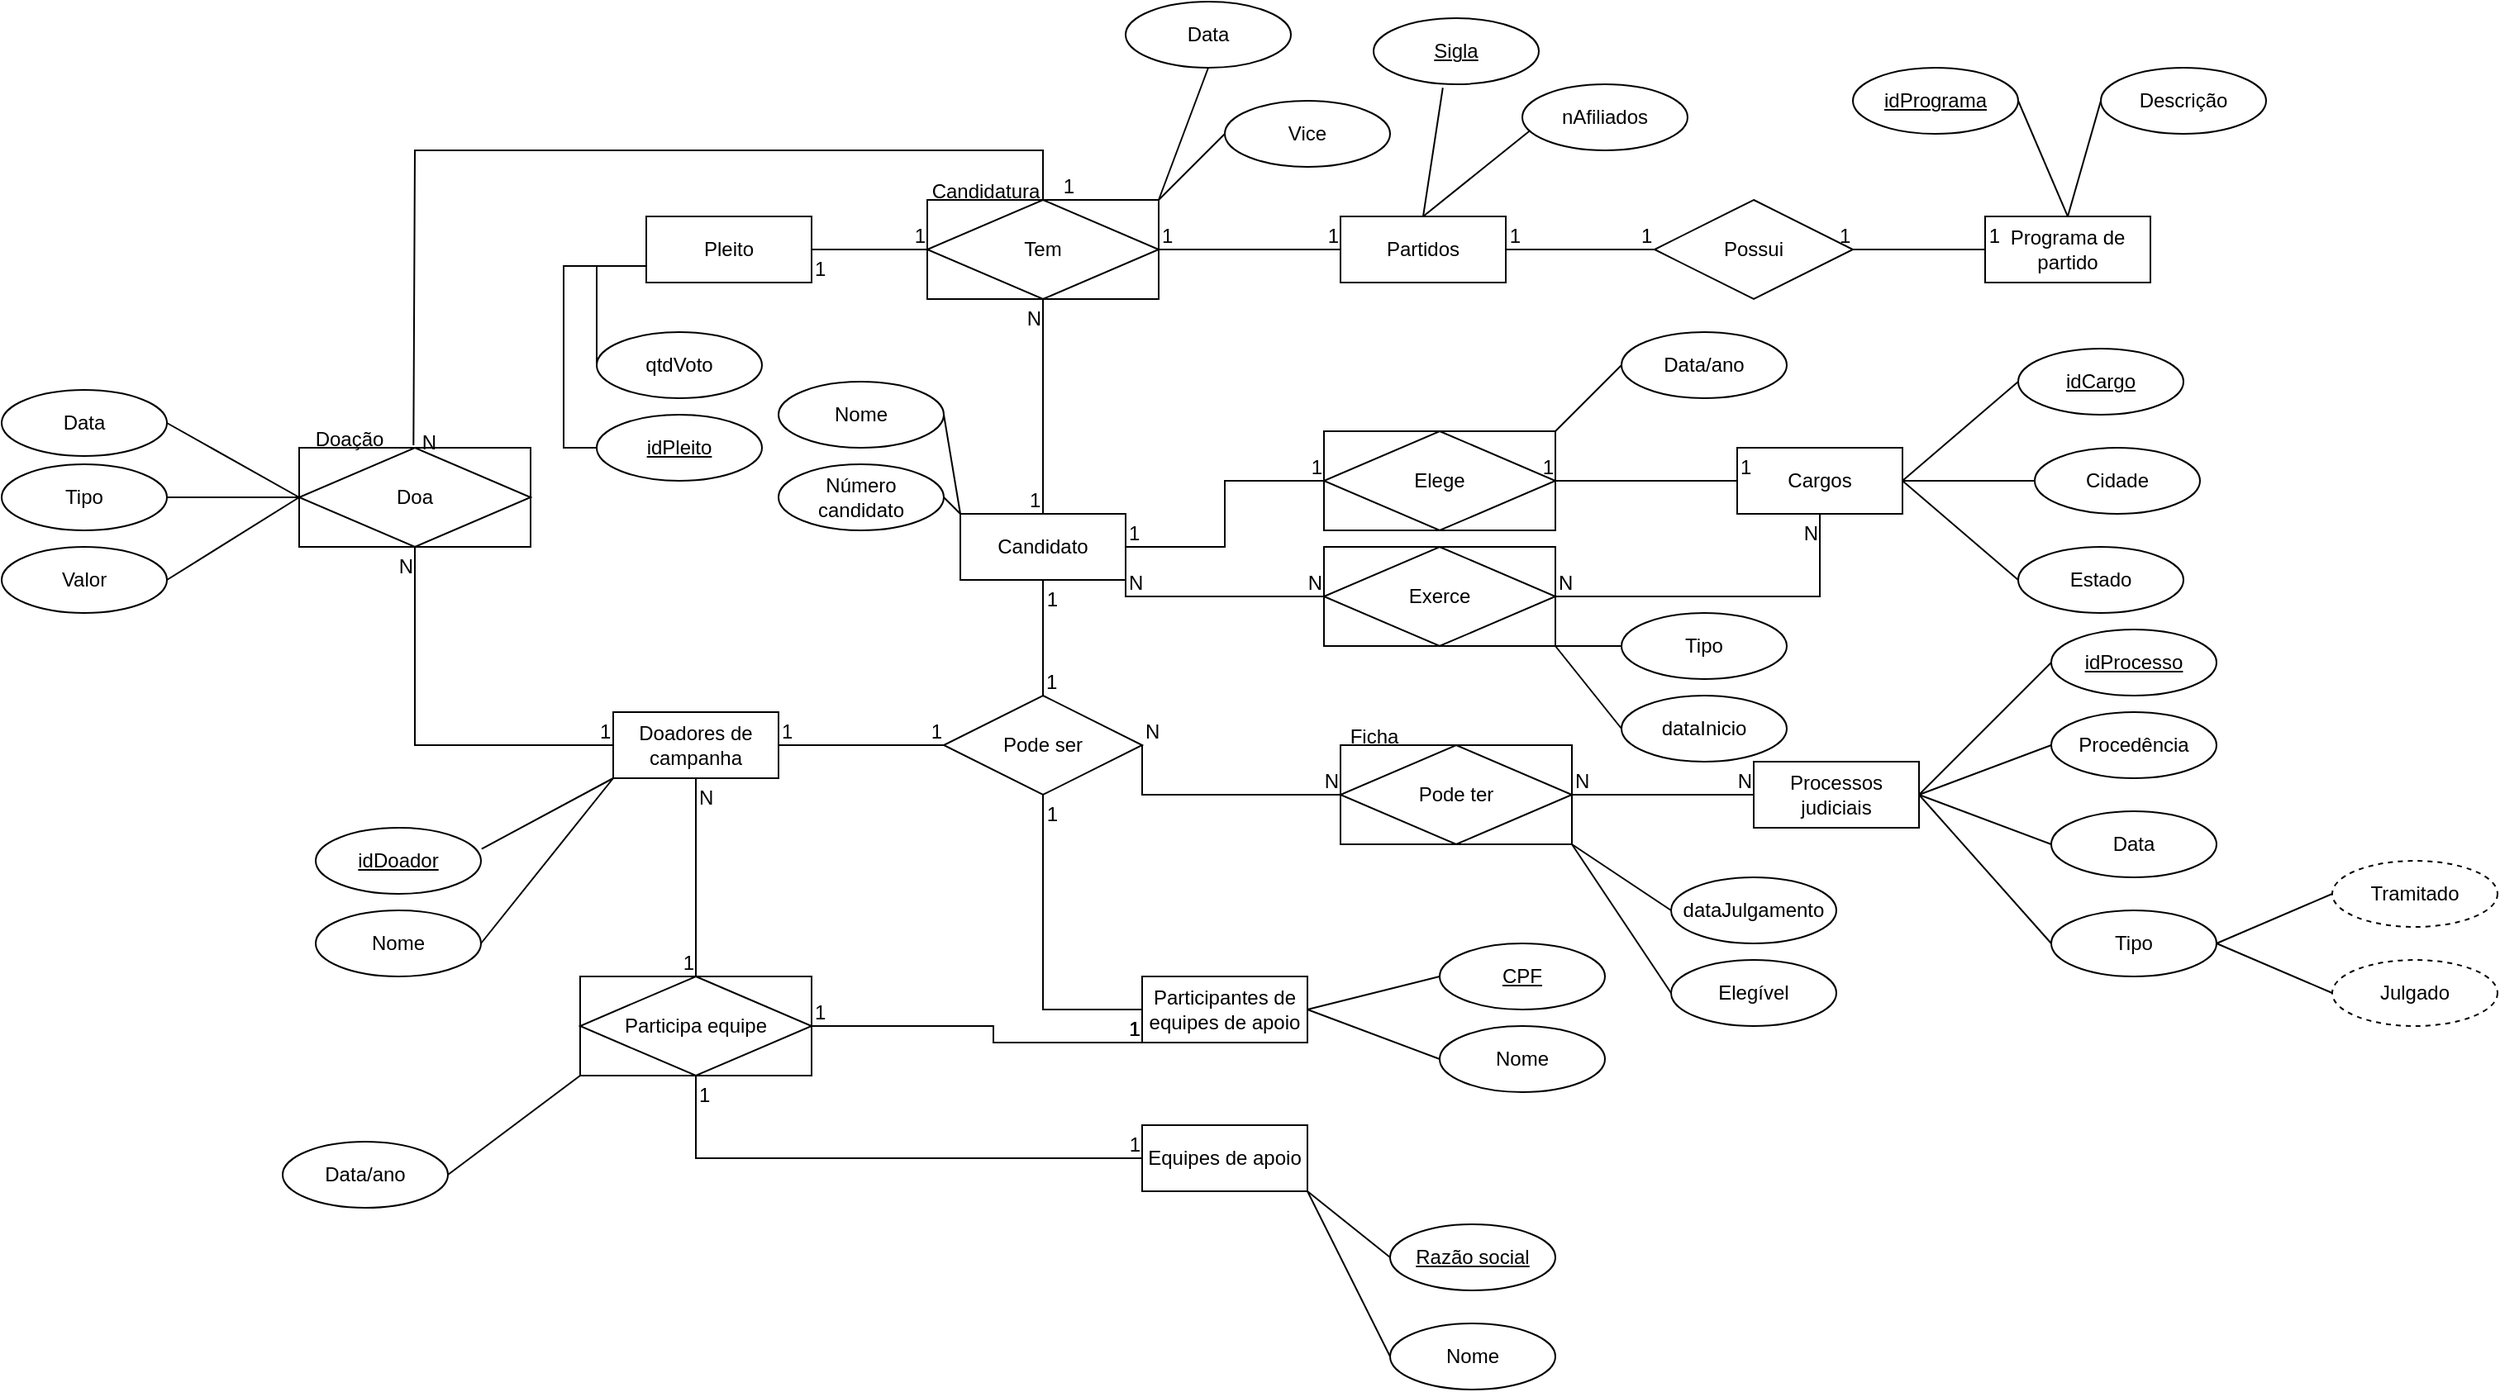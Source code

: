 <mxfile version="24.4.6" type="device">
  <diagram id="C5RBs43oDa-KdzZeNtuy" name="Page-1">
    <mxGraphModel dx="2593" dy="1389" grid="1" gridSize="10" guides="1" tooltips="1" connect="1" arrows="1" fold="1" page="0" pageScale="1" pageWidth="827" pageHeight="1169" math="0" shadow="0">
      <root>
        <mxCell id="WIyWlLk6GJQsqaUBKTNV-0" />
        <mxCell id="WIyWlLk6GJQsqaUBKTNV-1" parent="WIyWlLk6GJQsqaUBKTNV-0" />
        <mxCell id="B-kq4EMuljzLXoAbIcG5-10" value="Candidato" style="whiteSpace=wrap;html=1;align=center;" parent="WIyWlLk6GJQsqaUBKTNV-1" vertex="1">
          <mxGeometry x="140" y="240" width="100" height="40" as="geometry" />
        </mxCell>
        <mxCell id="B-kq4EMuljzLXoAbIcG5-12" value="Partidos" style="whiteSpace=wrap;html=1;align=center;" parent="WIyWlLk6GJQsqaUBKTNV-1" vertex="1">
          <mxGeometry x="370" y="60" width="100" height="40" as="geometry" />
        </mxCell>
        <mxCell id="B-kq4EMuljzLXoAbIcG5-13" value="Cargos" style="whiteSpace=wrap;html=1;align=center;" parent="WIyWlLk6GJQsqaUBKTNV-1" vertex="1">
          <mxGeometry x="610" y="200" width="100" height="40" as="geometry" />
        </mxCell>
        <mxCell id="B-kq4EMuljzLXoAbIcG5-14" value="Processos judiciais" style="whiteSpace=wrap;html=1;align=center;" parent="WIyWlLk6GJQsqaUBKTNV-1" vertex="1">
          <mxGeometry x="620" y="390" width="100" height="40" as="geometry" />
        </mxCell>
        <mxCell id="B-kq4EMuljzLXoAbIcG5-15" value="Equipes de apoio" style="whiteSpace=wrap;html=1;align=center;" parent="WIyWlLk6GJQsqaUBKTNV-1" vertex="1">
          <mxGeometry x="250" y="610" width="100" height="40" as="geometry" />
        </mxCell>
        <mxCell id="B-kq4EMuljzLXoAbIcG5-16" value="Participantes de equipes de apoio" style="whiteSpace=wrap;html=1;align=center;" parent="WIyWlLk6GJQsqaUBKTNV-1" vertex="1">
          <mxGeometry x="250" y="520" width="100" height="40" as="geometry" />
        </mxCell>
        <mxCell id="B-kq4EMuljzLXoAbIcG5-17" value="Doadores de campanha" style="whiteSpace=wrap;html=1;align=center;" parent="WIyWlLk6GJQsqaUBKTNV-1" vertex="1">
          <mxGeometry x="-70" y="360" width="100" height="40" as="geometry" />
        </mxCell>
        <mxCell id="B-kq4EMuljzLXoAbIcG5-18" value="Programa de partido" style="whiteSpace=wrap;html=1;align=center;" parent="WIyWlLk6GJQsqaUBKTNV-1" vertex="1">
          <mxGeometry x="760" y="60" width="100" height="40" as="geometry" />
        </mxCell>
        <mxCell id="B-kq4EMuljzLXoAbIcG5-19" value="Pleito" style="whiteSpace=wrap;html=1;align=center;" parent="WIyWlLk6GJQsqaUBKTNV-1" vertex="1">
          <mxGeometry x="-50" y="60" width="100" height="40" as="geometry" />
        </mxCell>
        <mxCell id="B-kq4EMuljzLXoAbIcG5-20" value="Pode ser" style="shape=rhombus;perimeter=rhombusPerimeter;whiteSpace=wrap;html=1;align=center;" parent="WIyWlLk6GJQsqaUBKTNV-1" vertex="1">
          <mxGeometry x="130" y="350" width="120" height="60" as="geometry" />
        </mxCell>
        <mxCell id="B-kq4EMuljzLXoAbIcG5-23" value="" style="endArrow=none;html=1;rounded=0;exitX=1;exitY=0.5;exitDx=0;exitDy=0;entryX=0;entryY=0.5;entryDx=0;entryDy=0;" parent="WIyWlLk6GJQsqaUBKTNV-1" source="B-kq4EMuljzLXoAbIcG5-17" target="B-kq4EMuljzLXoAbIcG5-20" edge="1">
          <mxGeometry relative="1" as="geometry">
            <mxPoint x="330" y="470" as="sourcePoint" />
            <mxPoint x="490" y="470" as="targetPoint" />
          </mxGeometry>
        </mxCell>
        <mxCell id="B-kq4EMuljzLXoAbIcG5-24" value="1" style="resizable=0;html=1;whiteSpace=wrap;align=left;verticalAlign=bottom;" parent="B-kq4EMuljzLXoAbIcG5-23" connectable="0" vertex="1">
          <mxGeometry x="-1" relative="1" as="geometry" />
        </mxCell>
        <mxCell id="B-kq4EMuljzLXoAbIcG5-25" value="1" style="resizable=0;html=1;whiteSpace=wrap;align=right;verticalAlign=bottom;" parent="B-kq4EMuljzLXoAbIcG5-23" connectable="0" vertex="1">
          <mxGeometry x="1" relative="1" as="geometry" />
        </mxCell>
        <mxCell id="B-kq4EMuljzLXoAbIcG5-26" value="" style="endArrow=none;html=1;rounded=0;entryX=0.5;entryY=1;entryDx=0;entryDy=0;exitX=0.5;exitY=0;exitDx=0;exitDy=0;" parent="WIyWlLk6GJQsqaUBKTNV-1" source="B-kq4EMuljzLXoAbIcG5-20" target="B-kq4EMuljzLXoAbIcG5-10" edge="1">
          <mxGeometry relative="1" as="geometry">
            <mxPoint x="190" y="280" as="sourcePoint" />
            <mxPoint x="140" y="330" as="targetPoint" />
          </mxGeometry>
        </mxCell>
        <mxCell id="B-kq4EMuljzLXoAbIcG5-27" value="1" style="resizable=0;html=1;whiteSpace=wrap;align=left;verticalAlign=bottom;" parent="B-kq4EMuljzLXoAbIcG5-26" connectable="0" vertex="1">
          <mxGeometry x="-1" relative="1" as="geometry" />
        </mxCell>
        <mxCell id="B-kq4EMuljzLXoAbIcG5-28" value="1" style="resizable=0;html=1;whiteSpace=wrap;align=right;verticalAlign=bottom;" parent="B-kq4EMuljzLXoAbIcG5-26" connectable="0" vertex="1">
          <mxGeometry x="1" relative="1" as="geometry">
            <mxPoint x="10" y="20" as="offset" />
          </mxGeometry>
        </mxCell>
        <mxCell id="B-kq4EMuljzLXoAbIcG5-29" value="" style="endArrow=none;html=1;rounded=0;entryX=0.5;entryY=1;entryDx=0;entryDy=0;exitX=0;exitY=0.5;exitDx=0;exitDy=0;" parent="WIyWlLk6GJQsqaUBKTNV-1" source="B-kq4EMuljzLXoAbIcG5-16" target="B-kq4EMuljzLXoAbIcG5-20" edge="1">
          <mxGeometry relative="1" as="geometry">
            <mxPoint x="220" y="540" as="sourcePoint" />
            <mxPoint x="140" y="390" as="targetPoint" />
            <Array as="points">
              <mxPoint x="190" y="540" />
            </Array>
          </mxGeometry>
        </mxCell>
        <mxCell id="B-kq4EMuljzLXoAbIcG5-30" value="1" style="resizable=0;html=1;whiteSpace=wrap;align=left;verticalAlign=bottom;" parent="B-kq4EMuljzLXoAbIcG5-29" connectable="0" vertex="1">
          <mxGeometry x="-1" relative="1" as="geometry">
            <mxPoint x="-10" y="20" as="offset" />
          </mxGeometry>
        </mxCell>
        <mxCell id="B-kq4EMuljzLXoAbIcG5-31" value="1" style="resizable=0;html=1;whiteSpace=wrap;align=right;verticalAlign=bottom;" parent="B-kq4EMuljzLXoAbIcG5-29" connectable="0" vertex="1">
          <mxGeometry x="1" relative="1" as="geometry">
            <mxPoint x="10" y="20" as="offset" />
          </mxGeometry>
        </mxCell>
        <mxCell id="B-kq4EMuljzLXoAbIcG5-32" value="Pode ter" style="shape=associativeEntity;whiteSpace=wrap;html=1;align=center;" parent="WIyWlLk6GJQsqaUBKTNV-1" vertex="1">
          <mxGeometry x="370" y="380" width="140" height="60" as="geometry" />
        </mxCell>
        <mxCell id="B-kq4EMuljzLXoAbIcG5-33" value="" style="endArrow=none;html=1;rounded=0;exitX=1;exitY=0.5;exitDx=0;exitDy=0;entryX=0;entryY=0.5;entryDx=0;entryDy=0;" parent="WIyWlLk6GJQsqaUBKTNV-1" source="B-kq4EMuljzLXoAbIcG5-20" target="B-kq4EMuljzLXoAbIcG5-32" edge="1">
          <mxGeometry relative="1" as="geometry">
            <mxPoint x="50" y="400" as="sourcePoint" />
            <mxPoint x="150" y="400" as="targetPoint" />
            <Array as="points">
              <mxPoint x="250" y="410" />
            </Array>
          </mxGeometry>
        </mxCell>
        <mxCell id="B-kq4EMuljzLXoAbIcG5-34" value="N" style="resizable=0;html=1;whiteSpace=wrap;align=left;verticalAlign=bottom;" parent="B-kq4EMuljzLXoAbIcG5-33" connectable="0" vertex="1">
          <mxGeometry x="-1" relative="1" as="geometry" />
        </mxCell>
        <mxCell id="B-kq4EMuljzLXoAbIcG5-35" value="N" style="resizable=0;html=1;whiteSpace=wrap;align=right;verticalAlign=bottom;" parent="B-kq4EMuljzLXoAbIcG5-33" connectable="0" vertex="1">
          <mxGeometry x="1" relative="1" as="geometry" />
        </mxCell>
        <mxCell id="B-kq4EMuljzLXoAbIcG5-36" value="" style="endArrow=none;html=1;rounded=0;exitX=1;exitY=0.5;exitDx=0;exitDy=0;entryX=0;entryY=0.5;entryDx=0;entryDy=0;" parent="WIyWlLk6GJQsqaUBKTNV-1" source="B-kq4EMuljzLXoAbIcG5-32" target="B-kq4EMuljzLXoAbIcG5-14" edge="1">
          <mxGeometry relative="1" as="geometry">
            <mxPoint x="260" y="390" as="sourcePoint" />
            <mxPoint x="360" y="390" as="targetPoint" />
          </mxGeometry>
        </mxCell>
        <mxCell id="B-kq4EMuljzLXoAbIcG5-37" value="N" style="resizable=0;html=1;whiteSpace=wrap;align=left;verticalAlign=bottom;" parent="B-kq4EMuljzLXoAbIcG5-36" connectable="0" vertex="1">
          <mxGeometry x="-1" relative="1" as="geometry" />
        </mxCell>
        <mxCell id="B-kq4EMuljzLXoAbIcG5-38" value="N" style="resizable=0;html=1;whiteSpace=wrap;align=right;verticalAlign=bottom;" parent="B-kq4EMuljzLXoAbIcG5-36" connectable="0" vertex="1">
          <mxGeometry x="1" relative="1" as="geometry" />
        </mxCell>
        <mxCell id="B-kq4EMuljzLXoAbIcG5-39" value="Ficha" style="text;html=1;align=center;verticalAlign=middle;resizable=0;points=[];autosize=1;strokeColor=none;fillColor=none;" parent="WIyWlLk6GJQsqaUBKTNV-1" vertex="1">
          <mxGeometry x="365" y="360" width="50" height="30" as="geometry" />
        </mxCell>
        <mxCell id="B-kq4EMuljzLXoAbIcG5-40" value="Elege" style="shape=associativeEntity;whiteSpace=wrap;html=1;align=center;" parent="WIyWlLk6GJQsqaUBKTNV-1" vertex="1">
          <mxGeometry x="360" y="190" width="140" height="60" as="geometry" />
        </mxCell>
        <mxCell id="B-kq4EMuljzLXoAbIcG5-42" value="" style="endArrow=none;html=1;rounded=0;exitX=1;exitY=0.5;exitDx=0;exitDy=0;entryX=0;entryY=0.5;entryDx=0;entryDy=0;" parent="WIyWlLk6GJQsqaUBKTNV-1" source="B-kq4EMuljzLXoAbIcG5-10" target="B-kq4EMuljzLXoAbIcG5-40" edge="1">
          <mxGeometry relative="1" as="geometry">
            <mxPoint x="40" y="390" as="sourcePoint" />
            <mxPoint x="140" y="390" as="targetPoint" />
            <Array as="points">
              <mxPoint x="300" y="260" />
              <mxPoint x="300" y="220" />
            </Array>
          </mxGeometry>
        </mxCell>
        <mxCell id="B-kq4EMuljzLXoAbIcG5-43" value="1" style="resizable=0;html=1;whiteSpace=wrap;align=left;verticalAlign=bottom;" parent="B-kq4EMuljzLXoAbIcG5-42" connectable="0" vertex="1">
          <mxGeometry x="-1" relative="1" as="geometry" />
        </mxCell>
        <mxCell id="B-kq4EMuljzLXoAbIcG5-44" value="1" style="resizable=0;html=1;whiteSpace=wrap;align=right;verticalAlign=bottom;" parent="B-kq4EMuljzLXoAbIcG5-42" connectable="0" vertex="1">
          <mxGeometry x="1" relative="1" as="geometry" />
        </mxCell>
        <mxCell id="B-kq4EMuljzLXoAbIcG5-45" value="" style="endArrow=none;html=1;rounded=0;exitX=0;exitY=0.5;exitDx=0;exitDy=0;entryX=1;entryY=0.5;entryDx=0;entryDy=0;" parent="WIyWlLk6GJQsqaUBKTNV-1" source="B-kq4EMuljzLXoAbIcG5-13" target="B-kq4EMuljzLXoAbIcG5-40" edge="1">
          <mxGeometry relative="1" as="geometry">
            <mxPoint x="50" y="400" as="sourcePoint" />
            <mxPoint x="150" y="400" as="targetPoint" />
          </mxGeometry>
        </mxCell>
        <mxCell id="B-kq4EMuljzLXoAbIcG5-46" value="1" style="resizable=0;html=1;whiteSpace=wrap;align=left;verticalAlign=bottom;" parent="B-kq4EMuljzLXoAbIcG5-45" connectable="0" vertex="1">
          <mxGeometry x="-1" relative="1" as="geometry" />
        </mxCell>
        <mxCell id="B-kq4EMuljzLXoAbIcG5-47" value="1" style="resizable=0;html=1;whiteSpace=wrap;align=right;verticalAlign=bottom;" parent="B-kq4EMuljzLXoAbIcG5-45" connectable="0" vertex="1">
          <mxGeometry x="1" relative="1" as="geometry" />
        </mxCell>
        <mxCell id="B-kq4EMuljzLXoAbIcG5-48" value="Tem" style="shape=associativeEntity;whiteSpace=wrap;html=1;align=center;" parent="WIyWlLk6GJQsqaUBKTNV-1" vertex="1">
          <mxGeometry x="120" y="50" width="140" height="60" as="geometry" />
        </mxCell>
        <mxCell id="B-kq4EMuljzLXoAbIcG5-49" value="" style="endArrow=none;html=1;rounded=0;exitX=0.5;exitY=0;exitDx=0;exitDy=0;entryX=0.5;entryY=1;entryDx=0;entryDy=0;" parent="WIyWlLk6GJQsqaUBKTNV-1" source="B-kq4EMuljzLXoAbIcG5-10" target="B-kq4EMuljzLXoAbIcG5-48" edge="1">
          <mxGeometry relative="1" as="geometry">
            <mxPoint x="250" y="230" as="sourcePoint" />
            <mxPoint x="370" y="230" as="targetPoint" />
          </mxGeometry>
        </mxCell>
        <mxCell id="B-kq4EMuljzLXoAbIcG5-50" value="1" style="resizable=0;html=1;whiteSpace=wrap;align=left;verticalAlign=bottom;" parent="B-kq4EMuljzLXoAbIcG5-49" connectable="0" vertex="1">
          <mxGeometry x="-1" relative="1" as="geometry">
            <mxPoint x="-10" as="offset" />
          </mxGeometry>
        </mxCell>
        <mxCell id="B-kq4EMuljzLXoAbIcG5-51" value="N" style="resizable=0;html=1;whiteSpace=wrap;align=right;verticalAlign=bottom;" parent="B-kq4EMuljzLXoAbIcG5-49" connectable="0" vertex="1">
          <mxGeometry x="1" relative="1" as="geometry">
            <mxPoint y="20" as="offset" />
          </mxGeometry>
        </mxCell>
        <mxCell id="B-kq4EMuljzLXoAbIcG5-52" value="" style="endArrow=none;html=1;rounded=0;exitX=1;exitY=0.5;exitDx=0;exitDy=0;entryX=0;entryY=0.5;entryDx=0;entryDy=0;" parent="WIyWlLk6GJQsqaUBKTNV-1" source="B-kq4EMuljzLXoAbIcG5-48" target="B-kq4EMuljzLXoAbIcG5-12" edge="1">
          <mxGeometry relative="1" as="geometry">
            <mxPoint x="250" y="230" as="sourcePoint" />
            <mxPoint x="370" y="230" as="targetPoint" />
          </mxGeometry>
        </mxCell>
        <mxCell id="B-kq4EMuljzLXoAbIcG5-53" value="1" style="resizable=0;html=1;whiteSpace=wrap;align=left;verticalAlign=bottom;" parent="B-kq4EMuljzLXoAbIcG5-52" connectable="0" vertex="1">
          <mxGeometry x="-1" relative="1" as="geometry" />
        </mxCell>
        <mxCell id="B-kq4EMuljzLXoAbIcG5-54" value="1" style="resizable=0;html=1;whiteSpace=wrap;align=right;verticalAlign=bottom;" parent="B-kq4EMuljzLXoAbIcG5-52" connectable="0" vertex="1">
          <mxGeometry x="1" relative="1" as="geometry" />
        </mxCell>
        <mxCell id="B-kq4EMuljzLXoAbIcG5-55" value="Possui" style="shape=rhombus;perimeter=rhombusPerimeter;whiteSpace=wrap;html=1;align=center;" parent="WIyWlLk6GJQsqaUBKTNV-1" vertex="1">
          <mxGeometry x="560" y="50" width="120" height="60" as="geometry" />
        </mxCell>
        <mxCell id="B-kq4EMuljzLXoAbIcG5-56" value="" style="endArrow=none;html=1;rounded=0;exitX=0;exitY=0.5;exitDx=0;exitDy=0;" parent="WIyWlLk6GJQsqaUBKTNV-1" source="B-kq4EMuljzLXoAbIcG5-55" edge="1">
          <mxGeometry relative="1" as="geometry">
            <mxPoint x="270" y="90" as="sourcePoint" />
            <mxPoint x="470" y="80" as="targetPoint" />
          </mxGeometry>
        </mxCell>
        <mxCell id="B-kq4EMuljzLXoAbIcG5-57" value="1" style="resizable=0;html=1;whiteSpace=wrap;align=left;verticalAlign=bottom;" parent="B-kq4EMuljzLXoAbIcG5-56" connectable="0" vertex="1">
          <mxGeometry x="-1" relative="1" as="geometry">
            <mxPoint x="-10" as="offset" />
          </mxGeometry>
        </mxCell>
        <mxCell id="B-kq4EMuljzLXoAbIcG5-58" value="1" style="resizable=0;html=1;whiteSpace=wrap;align=right;verticalAlign=bottom;" parent="B-kq4EMuljzLXoAbIcG5-56" connectable="0" vertex="1">
          <mxGeometry x="1" relative="1" as="geometry">
            <mxPoint x="10" as="offset" />
          </mxGeometry>
        </mxCell>
        <mxCell id="B-kq4EMuljzLXoAbIcG5-60" value="" style="endArrow=none;html=1;rounded=0;exitX=1;exitY=0.5;exitDx=0;exitDy=0;entryX=0;entryY=0.5;entryDx=0;entryDy=0;" parent="WIyWlLk6GJQsqaUBKTNV-1" source="B-kq4EMuljzLXoAbIcG5-55" target="B-kq4EMuljzLXoAbIcG5-18" edge="1">
          <mxGeometry relative="1" as="geometry">
            <mxPoint x="570" y="90" as="sourcePoint" />
            <mxPoint x="480" y="90" as="targetPoint" />
          </mxGeometry>
        </mxCell>
        <mxCell id="B-kq4EMuljzLXoAbIcG5-61" value="1" style="resizable=0;html=1;whiteSpace=wrap;align=left;verticalAlign=bottom;" parent="B-kq4EMuljzLXoAbIcG5-60" connectable="0" vertex="1">
          <mxGeometry x="-1" relative="1" as="geometry">
            <mxPoint x="-10" as="offset" />
          </mxGeometry>
        </mxCell>
        <mxCell id="B-kq4EMuljzLXoAbIcG5-62" value="1" style="resizable=0;html=1;whiteSpace=wrap;align=right;verticalAlign=bottom;" parent="B-kq4EMuljzLXoAbIcG5-60" connectable="0" vertex="1">
          <mxGeometry x="1" relative="1" as="geometry">
            <mxPoint x="10" as="offset" />
          </mxGeometry>
        </mxCell>
        <mxCell id="B-kq4EMuljzLXoAbIcG5-63" value="" style="endArrow=none;html=1;rounded=0;exitX=1;exitY=0.5;exitDx=0;exitDy=0;entryX=0;entryY=0.5;entryDx=0;entryDy=0;" parent="WIyWlLk6GJQsqaUBKTNV-1" source="B-kq4EMuljzLXoAbIcG5-19" target="B-kq4EMuljzLXoAbIcG5-48" edge="1">
          <mxGeometry relative="1" as="geometry">
            <mxPoint x="270" y="90" as="sourcePoint" />
            <mxPoint x="380" y="90" as="targetPoint" />
          </mxGeometry>
        </mxCell>
        <mxCell id="B-kq4EMuljzLXoAbIcG5-64" value="1" style="resizable=0;html=1;whiteSpace=wrap;align=left;verticalAlign=bottom;" parent="B-kq4EMuljzLXoAbIcG5-63" connectable="0" vertex="1">
          <mxGeometry x="-1" relative="1" as="geometry">
            <mxPoint y="20" as="offset" />
          </mxGeometry>
        </mxCell>
        <mxCell id="B-kq4EMuljzLXoAbIcG5-65" value="1" style="resizable=0;html=1;whiteSpace=wrap;align=right;verticalAlign=bottom;" parent="B-kq4EMuljzLXoAbIcG5-63" connectable="0" vertex="1">
          <mxGeometry x="1" relative="1" as="geometry" />
        </mxCell>
        <mxCell id="B-kq4EMuljzLXoAbIcG5-66" value="Exerce" style="shape=associativeEntity;whiteSpace=wrap;html=1;align=center;" parent="WIyWlLk6GJQsqaUBKTNV-1" vertex="1">
          <mxGeometry x="360" y="260" width="140" height="60" as="geometry" />
        </mxCell>
        <mxCell id="B-kq4EMuljzLXoAbIcG5-67" value="" style="endArrow=none;html=1;rounded=0;exitX=1;exitY=1;exitDx=0;exitDy=0;entryX=0;entryY=0.5;entryDx=0;entryDy=0;" parent="WIyWlLk6GJQsqaUBKTNV-1" source="B-kq4EMuljzLXoAbIcG5-10" target="B-kq4EMuljzLXoAbIcG5-66" edge="1">
          <mxGeometry relative="1" as="geometry">
            <mxPoint x="250" y="230" as="sourcePoint" />
            <mxPoint x="370" y="230" as="targetPoint" />
            <Array as="points">
              <mxPoint x="240" y="290" />
            </Array>
          </mxGeometry>
        </mxCell>
        <mxCell id="B-kq4EMuljzLXoAbIcG5-68" value="N" style="resizable=0;html=1;whiteSpace=wrap;align=left;verticalAlign=bottom;" parent="B-kq4EMuljzLXoAbIcG5-67" connectable="0" vertex="1">
          <mxGeometry x="-1" relative="1" as="geometry">
            <mxPoint y="10" as="offset" />
          </mxGeometry>
        </mxCell>
        <mxCell id="B-kq4EMuljzLXoAbIcG5-69" value="N" style="resizable=0;html=1;whiteSpace=wrap;align=right;verticalAlign=bottom;" parent="B-kq4EMuljzLXoAbIcG5-67" connectable="0" vertex="1">
          <mxGeometry x="1" relative="1" as="geometry" />
        </mxCell>
        <mxCell id="B-kq4EMuljzLXoAbIcG5-70" value="" style="endArrow=none;html=1;rounded=0;exitX=1;exitY=0.5;exitDx=0;exitDy=0;entryX=0.5;entryY=1;entryDx=0;entryDy=0;" parent="WIyWlLk6GJQsqaUBKTNV-1" source="B-kq4EMuljzLXoAbIcG5-66" target="B-kq4EMuljzLXoAbIcG5-13" edge="1">
          <mxGeometry relative="1" as="geometry">
            <mxPoint x="260" y="390" as="sourcePoint" />
            <mxPoint x="360" y="390" as="targetPoint" />
            <Array as="points">
              <mxPoint x="660" y="290" />
            </Array>
          </mxGeometry>
        </mxCell>
        <mxCell id="B-kq4EMuljzLXoAbIcG5-71" value="N" style="resizable=0;html=1;whiteSpace=wrap;align=left;verticalAlign=bottom;" parent="B-kq4EMuljzLXoAbIcG5-70" connectable="0" vertex="1">
          <mxGeometry x="-1" relative="1" as="geometry" />
        </mxCell>
        <mxCell id="B-kq4EMuljzLXoAbIcG5-72" value="N" style="resizable=0;html=1;whiteSpace=wrap;align=right;verticalAlign=bottom;" parent="B-kq4EMuljzLXoAbIcG5-70" connectable="0" vertex="1">
          <mxGeometry x="1" relative="1" as="geometry">
            <mxPoint y="20" as="offset" />
          </mxGeometry>
        </mxCell>
        <mxCell id="B-kq4EMuljzLXoAbIcG5-73" value="Participa equipe" style="shape=associativeEntity;whiteSpace=wrap;html=1;align=center;" parent="WIyWlLk6GJQsqaUBKTNV-1" vertex="1">
          <mxGeometry x="-90" y="520" width="140" height="60" as="geometry" />
        </mxCell>
        <mxCell id="B-kq4EMuljzLXoAbIcG5-77" value="" style="endArrow=none;html=1;rounded=0;exitX=0.5;exitY=1;exitDx=0;exitDy=0;entryX=0.5;entryY=0;entryDx=0;entryDy=0;" parent="WIyWlLk6GJQsqaUBKTNV-1" source="B-kq4EMuljzLXoAbIcG5-17" target="B-kq4EMuljzLXoAbIcG5-73" edge="1">
          <mxGeometry relative="1" as="geometry">
            <mxPoint x="260" y="390" as="sourcePoint" />
            <mxPoint x="360" y="390" as="targetPoint" />
          </mxGeometry>
        </mxCell>
        <mxCell id="B-kq4EMuljzLXoAbIcG5-78" value="N" style="resizable=0;html=1;whiteSpace=wrap;align=left;verticalAlign=bottom;" parent="B-kq4EMuljzLXoAbIcG5-77" connectable="0" vertex="1">
          <mxGeometry x="-1" relative="1" as="geometry">
            <mxPoint y="20" as="offset" />
          </mxGeometry>
        </mxCell>
        <mxCell id="B-kq4EMuljzLXoAbIcG5-79" value="1" style="resizable=0;html=1;whiteSpace=wrap;align=right;verticalAlign=bottom;" parent="B-kq4EMuljzLXoAbIcG5-77" connectable="0" vertex="1">
          <mxGeometry x="1" relative="1" as="geometry" />
        </mxCell>
        <mxCell id="B-kq4EMuljzLXoAbIcG5-81" value="" style="endArrow=none;html=1;rounded=0;exitX=1;exitY=0.5;exitDx=0;exitDy=0;entryX=0;entryY=1;entryDx=0;entryDy=0;" parent="WIyWlLk6GJQsqaUBKTNV-1" source="B-kq4EMuljzLXoAbIcG5-73" target="B-kq4EMuljzLXoAbIcG5-16" edge="1">
          <mxGeometry relative="1" as="geometry">
            <mxPoint x="40" y="390" as="sourcePoint" />
            <mxPoint x="140" y="390" as="targetPoint" />
            <Array as="points">
              <mxPoint x="160" y="550" />
              <mxPoint x="160" y="560" />
            </Array>
          </mxGeometry>
        </mxCell>
        <mxCell id="B-kq4EMuljzLXoAbIcG5-82" value="1" style="resizable=0;html=1;whiteSpace=wrap;align=left;verticalAlign=bottom;" parent="B-kq4EMuljzLXoAbIcG5-81" connectable="0" vertex="1">
          <mxGeometry x="-1" relative="1" as="geometry" />
        </mxCell>
        <mxCell id="B-kq4EMuljzLXoAbIcG5-83" value="1" style="resizable=0;html=1;whiteSpace=wrap;align=right;verticalAlign=bottom;" parent="B-kq4EMuljzLXoAbIcG5-81" connectable="0" vertex="1">
          <mxGeometry x="1" relative="1" as="geometry" />
        </mxCell>
        <mxCell id="B-kq4EMuljzLXoAbIcG5-84" value="" style="endArrow=none;html=1;rounded=0;exitX=0.5;exitY=1;exitDx=0;exitDy=0;entryX=0;entryY=0.5;entryDx=0;entryDy=0;" parent="WIyWlLk6GJQsqaUBKTNV-1" source="B-kq4EMuljzLXoAbIcG5-73" target="B-kq4EMuljzLXoAbIcG5-15" edge="1">
          <mxGeometry relative="1" as="geometry">
            <mxPoint x="50" y="400" as="sourcePoint" />
            <mxPoint x="150" y="400" as="targetPoint" />
            <Array as="points">
              <mxPoint x="-20" y="630" />
            </Array>
          </mxGeometry>
        </mxCell>
        <mxCell id="B-kq4EMuljzLXoAbIcG5-85" value="1" style="resizable=0;html=1;whiteSpace=wrap;align=left;verticalAlign=bottom;" parent="B-kq4EMuljzLXoAbIcG5-84" connectable="0" vertex="1">
          <mxGeometry x="-1" relative="1" as="geometry">
            <mxPoint y="20" as="offset" />
          </mxGeometry>
        </mxCell>
        <mxCell id="B-kq4EMuljzLXoAbIcG5-86" value="1" style="resizable=0;html=1;whiteSpace=wrap;align=right;verticalAlign=bottom;" parent="B-kq4EMuljzLXoAbIcG5-84" connectable="0" vertex="1">
          <mxGeometry x="1" relative="1" as="geometry" />
        </mxCell>
        <mxCell id="B-kq4EMuljzLXoAbIcG5-117" value="&lt;u&gt;CPF&lt;/u&gt;" style="ellipse;whiteSpace=wrap;html=1;align=center;" parent="WIyWlLk6GJQsqaUBKTNV-1" vertex="1">
          <mxGeometry x="430" y="500" width="100" height="40" as="geometry" />
        </mxCell>
        <mxCell id="B-kq4EMuljzLXoAbIcG5-118" value="" style="endArrow=none;html=1;rounded=0;exitX=1;exitY=0.5;exitDx=0;exitDy=0;entryX=0;entryY=0.5;entryDx=0;entryDy=0;" parent="WIyWlLk6GJQsqaUBKTNV-1" source="B-kq4EMuljzLXoAbIcG5-16" target="B-kq4EMuljzLXoAbIcG5-117" edge="1">
          <mxGeometry relative="1" as="geometry">
            <mxPoint x="280" y="530" as="sourcePoint" />
            <mxPoint x="430" y="520" as="targetPoint" />
          </mxGeometry>
        </mxCell>
        <mxCell id="B-kq4EMuljzLXoAbIcG5-119" value="Nome" style="ellipse;whiteSpace=wrap;html=1;align=center;" parent="WIyWlLk6GJQsqaUBKTNV-1" vertex="1">
          <mxGeometry x="430" y="550" width="100" height="40" as="geometry" />
        </mxCell>
        <mxCell id="B-kq4EMuljzLXoAbIcG5-120" value="" style="endArrow=none;html=1;rounded=0;exitX=1;exitY=0.5;exitDx=0;exitDy=0;entryX=0;entryY=0.5;entryDx=0;entryDy=0;" parent="WIyWlLk6GJQsqaUBKTNV-1" source="B-kq4EMuljzLXoAbIcG5-16" target="B-kq4EMuljzLXoAbIcG5-119" edge="1">
          <mxGeometry relative="1" as="geometry">
            <mxPoint x="360" y="550" as="sourcePoint" />
            <mxPoint x="440" y="530" as="targetPoint" />
          </mxGeometry>
        </mxCell>
        <mxCell id="B-kq4EMuljzLXoAbIcG5-121" value="" style="endArrow=none;html=1;rounded=0;exitX=1;exitY=0.5;exitDx=0;exitDy=0;entryX=0;entryY=0.5;entryDx=0;entryDy=0;" parent="WIyWlLk6GJQsqaUBKTNV-1" source="B-kq4EMuljzLXoAbIcG5-14" target="B-kq4EMuljzLXoAbIcG5-122" edge="1">
          <mxGeometry relative="1" as="geometry">
            <mxPoint x="370" y="560" as="sourcePoint" />
            <mxPoint x="780" y="340" as="targetPoint" />
          </mxGeometry>
        </mxCell>
        <mxCell id="B-kq4EMuljzLXoAbIcG5-122" value="Procedência" style="ellipse;whiteSpace=wrap;html=1;align=center;" parent="WIyWlLk6GJQsqaUBKTNV-1" vertex="1">
          <mxGeometry x="800" y="360" width="100" height="40" as="geometry" />
        </mxCell>
        <mxCell id="B-kq4EMuljzLXoAbIcG5-124" value="idProcesso" style="ellipse;whiteSpace=wrap;html=1;align=center;fontStyle=4;" parent="WIyWlLk6GJQsqaUBKTNV-1" vertex="1">
          <mxGeometry x="800" y="310" width="100" height="40" as="geometry" />
        </mxCell>
        <mxCell id="B-kq4EMuljzLXoAbIcG5-125" value="Tipo" style="ellipse;whiteSpace=wrap;html=1;align=center;" parent="WIyWlLk6GJQsqaUBKTNV-1" vertex="1">
          <mxGeometry x="800" y="480" width="100" height="40" as="geometry" />
        </mxCell>
        <mxCell id="B-kq4EMuljzLXoAbIcG5-126" value="" style="endArrow=none;html=1;rounded=0;exitX=1;exitY=0.5;exitDx=0;exitDy=0;entryX=0;entryY=0.5;entryDx=0;entryDy=0;" parent="WIyWlLk6GJQsqaUBKTNV-1" source="B-kq4EMuljzLXoAbIcG5-14" target="B-kq4EMuljzLXoAbIcG5-125" edge="1">
          <mxGeometry relative="1" as="geometry">
            <mxPoint x="170" y="310" as="sourcePoint" />
            <mxPoint x="330" y="310" as="targetPoint" />
          </mxGeometry>
        </mxCell>
        <mxCell id="B-kq4EMuljzLXoAbIcG5-128" value="" style="endArrow=none;html=1;rounded=0;exitX=1;exitY=0.5;exitDx=0;exitDy=0;entryX=0;entryY=0.5;entryDx=0;entryDy=0;" parent="WIyWlLk6GJQsqaUBKTNV-1" source="B-kq4EMuljzLXoAbIcG5-14" target="B-kq4EMuljzLXoAbIcG5-124" edge="1">
          <mxGeometry relative="1" as="geometry">
            <mxPoint x="720" y="390" as="sourcePoint" />
            <mxPoint x="810" y="440" as="targetPoint" />
          </mxGeometry>
        </mxCell>
        <mxCell id="B-kq4EMuljzLXoAbIcG5-129" value="Data" style="ellipse;whiteSpace=wrap;html=1;align=center;" parent="WIyWlLk6GJQsqaUBKTNV-1" vertex="1">
          <mxGeometry x="800" y="420" width="100" height="40" as="geometry" />
        </mxCell>
        <mxCell id="B-kq4EMuljzLXoAbIcG5-130" value="" style="endArrow=none;html=1;rounded=0;exitX=1;exitY=0.5;exitDx=0;exitDy=0;entryX=0;entryY=0.5;entryDx=0;entryDy=0;" parent="WIyWlLk6GJQsqaUBKTNV-1" source="B-kq4EMuljzLXoAbIcG5-14" target="B-kq4EMuljzLXoAbIcG5-129" edge="1">
          <mxGeometry relative="1" as="geometry">
            <mxPoint x="170" y="310" as="sourcePoint" />
            <mxPoint x="330" y="310" as="targetPoint" />
          </mxGeometry>
        </mxCell>
        <mxCell id="B-kq4EMuljzLXoAbIcG5-131" value="Tramitado" style="ellipse;whiteSpace=wrap;html=1;align=center;dashed=1;" parent="WIyWlLk6GJQsqaUBKTNV-1" vertex="1">
          <mxGeometry x="970" y="450" width="100" height="40" as="geometry" />
        </mxCell>
        <mxCell id="B-kq4EMuljzLXoAbIcG5-132" value="Julgado" style="ellipse;whiteSpace=wrap;html=1;align=center;dashed=1;" parent="WIyWlLk6GJQsqaUBKTNV-1" vertex="1">
          <mxGeometry x="970" y="510" width="100" height="40" as="geometry" />
        </mxCell>
        <mxCell id="B-kq4EMuljzLXoAbIcG5-133" value="" style="endArrow=none;html=1;rounded=0;exitX=1;exitY=0.5;exitDx=0;exitDy=0;entryX=0;entryY=0.5;entryDx=0;entryDy=0;" parent="WIyWlLk6GJQsqaUBKTNV-1" source="B-kq4EMuljzLXoAbIcG5-125" target="B-kq4EMuljzLXoAbIcG5-131" edge="1">
          <mxGeometry relative="1" as="geometry">
            <mxPoint x="720" y="390" as="sourcePoint" />
            <mxPoint x="810" y="510" as="targetPoint" />
          </mxGeometry>
        </mxCell>
        <mxCell id="B-kq4EMuljzLXoAbIcG5-134" value="" style="endArrow=none;html=1;rounded=0;exitX=1;exitY=0.5;exitDx=0;exitDy=0;entryX=0;entryY=0.5;entryDx=0;entryDy=0;" parent="WIyWlLk6GJQsqaUBKTNV-1" source="B-kq4EMuljzLXoAbIcG5-125" target="B-kq4EMuljzLXoAbIcG5-132" edge="1">
          <mxGeometry relative="1" as="geometry">
            <mxPoint x="730" y="400" as="sourcePoint" />
            <mxPoint x="820" y="520" as="targetPoint" />
          </mxGeometry>
        </mxCell>
        <mxCell id="B-kq4EMuljzLXoAbIcG5-135" value="qtdVoto" style="ellipse;whiteSpace=wrap;html=1;align=center;" parent="WIyWlLk6GJQsqaUBKTNV-1" vertex="1">
          <mxGeometry x="-80" y="130" width="100" height="40" as="geometry" />
        </mxCell>
        <mxCell id="B-kq4EMuljzLXoAbIcG5-136" value="&lt;u&gt;idPleito&lt;/u&gt;" style="ellipse;whiteSpace=wrap;html=1;align=center;" parent="WIyWlLk6GJQsqaUBKTNV-1" vertex="1">
          <mxGeometry x="-80" y="180" width="100" height="40" as="geometry" />
        </mxCell>
        <mxCell id="B-kq4EMuljzLXoAbIcG5-137" value="" style="endArrow=none;html=1;rounded=0;exitX=0;exitY=0.75;exitDx=0;exitDy=0;entryX=0;entryY=0.5;entryDx=0;entryDy=0;" parent="WIyWlLk6GJQsqaUBKTNV-1" source="B-kq4EMuljzLXoAbIcG5-19" target="B-kq4EMuljzLXoAbIcG5-136" edge="1">
          <mxGeometry relative="1" as="geometry">
            <mxPoint x="280" y="330" as="sourcePoint" />
            <mxPoint x="440" y="330" as="targetPoint" />
            <Array as="points">
              <mxPoint x="-100" y="90" />
              <mxPoint x="-100" y="200" />
            </Array>
          </mxGeometry>
        </mxCell>
        <mxCell id="B-kq4EMuljzLXoAbIcG5-138" value="" style="endArrow=none;html=1;rounded=0;entryX=0;entryY=0.5;entryDx=0;entryDy=0;" parent="WIyWlLk6GJQsqaUBKTNV-1" target="B-kq4EMuljzLXoAbIcG5-135" edge="1">
          <mxGeometry relative="1" as="geometry">
            <mxPoint x="-70" y="90" as="sourcePoint" />
            <mxPoint x="440" y="330" as="targetPoint" />
            <Array as="points">
              <mxPoint x="-50" y="90" />
              <mxPoint x="-80" y="90" />
            </Array>
          </mxGeometry>
        </mxCell>
        <mxCell id="B-kq4EMuljzLXoAbIcG5-139" value="&lt;u&gt;idPrograma&lt;/u&gt;" style="ellipse;whiteSpace=wrap;html=1;align=center;" parent="WIyWlLk6GJQsqaUBKTNV-1" vertex="1">
          <mxGeometry x="680" y="-30" width="100" height="40" as="geometry" />
        </mxCell>
        <mxCell id="B-kq4EMuljzLXoAbIcG5-140" value="Descrição" style="ellipse;whiteSpace=wrap;html=1;align=center;" parent="WIyWlLk6GJQsqaUBKTNV-1" vertex="1">
          <mxGeometry x="830" y="-30" width="100" height="40" as="geometry" />
        </mxCell>
        <mxCell id="B-kq4EMuljzLXoAbIcG5-141" value="" style="endArrow=none;html=1;rounded=0;exitX=0;exitY=0.5;exitDx=0;exitDy=0;entryX=0.5;entryY=0;entryDx=0;entryDy=0;" parent="WIyWlLk6GJQsqaUBKTNV-1" source="B-kq4EMuljzLXoAbIcG5-140" target="B-kq4EMuljzLXoAbIcG5-18" edge="1">
          <mxGeometry relative="1" as="geometry">
            <mxPoint x="280" y="330" as="sourcePoint" />
            <mxPoint x="440" y="330" as="targetPoint" />
          </mxGeometry>
        </mxCell>
        <mxCell id="B-kq4EMuljzLXoAbIcG5-142" value="" style="endArrow=none;html=1;rounded=0;entryX=0.5;entryY=0;entryDx=0;entryDy=0;exitX=1;exitY=0.5;exitDx=0;exitDy=0;" parent="WIyWlLk6GJQsqaUBKTNV-1" source="B-kq4EMuljzLXoAbIcG5-139" target="B-kq4EMuljzLXoAbIcG5-18" edge="1">
          <mxGeometry relative="1" as="geometry">
            <mxPoint x="280" y="330" as="sourcePoint" />
            <mxPoint x="440" y="330" as="targetPoint" />
          </mxGeometry>
        </mxCell>
        <mxCell id="B-kq4EMuljzLXoAbIcG5-143" value="Nome" style="ellipse;whiteSpace=wrap;html=1;align=center;" parent="WIyWlLk6GJQsqaUBKTNV-1" vertex="1">
          <mxGeometry x="-250" y="480" width="100" height="40" as="geometry" />
        </mxCell>
        <mxCell id="B-kq4EMuljzLXoAbIcG5-145" value="idDoador" style="ellipse;whiteSpace=wrap;html=1;align=center;fontStyle=4;" parent="WIyWlLk6GJQsqaUBKTNV-1" vertex="1">
          <mxGeometry x="-250" y="430" width="100" height="40" as="geometry" />
        </mxCell>
        <mxCell id="B-kq4EMuljzLXoAbIcG5-146" value="" style="endArrow=none;html=1;rounded=0;exitX=0;exitY=1;exitDx=0;exitDy=0;entryX=1.004;entryY=0.32;entryDx=0;entryDy=0;entryPerimeter=0;" parent="WIyWlLk6GJQsqaUBKTNV-1" source="B-kq4EMuljzLXoAbIcG5-17" target="B-kq4EMuljzLXoAbIcG5-145" edge="1">
          <mxGeometry relative="1" as="geometry">
            <mxPoint x="280" y="330" as="sourcePoint" />
            <mxPoint x="440" y="330" as="targetPoint" />
          </mxGeometry>
        </mxCell>
        <mxCell id="B-kq4EMuljzLXoAbIcG5-147" value="" style="endArrow=none;html=1;rounded=0;entryX=1;entryY=0.5;entryDx=0;entryDy=0;" parent="WIyWlLk6GJQsqaUBKTNV-1" target="B-kq4EMuljzLXoAbIcG5-143" edge="1">
          <mxGeometry relative="1" as="geometry">
            <mxPoint x="-70" y="400" as="sourcePoint" />
            <mxPoint x="-140" y="453" as="targetPoint" />
          </mxGeometry>
        </mxCell>
        <mxCell id="B-kq4EMuljzLXoAbIcG5-148" value="&lt;u&gt;idCargo&lt;/u&gt;" style="ellipse;whiteSpace=wrap;html=1;align=center;" parent="WIyWlLk6GJQsqaUBKTNV-1" vertex="1">
          <mxGeometry x="780" y="140" width="100" height="40" as="geometry" />
        </mxCell>
        <mxCell id="B-kq4EMuljzLXoAbIcG5-149" value="Cidade" style="ellipse;whiteSpace=wrap;html=1;align=center;" parent="WIyWlLk6GJQsqaUBKTNV-1" vertex="1">
          <mxGeometry x="790" y="200" width="100" height="40" as="geometry" />
        </mxCell>
        <mxCell id="B-kq4EMuljzLXoAbIcG5-150" value="Estado" style="ellipse;whiteSpace=wrap;html=1;align=center;" parent="WIyWlLk6GJQsqaUBKTNV-1" vertex="1">
          <mxGeometry x="780" y="260" width="100" height="40" as="geometry" />
        </mxCell>
        <mxCell id="B-kq4EMuljzLXoAbIcG5-151" value="" style="endArrow=none;html=1;rounded=0;exitX=1;exitY=0.5;exitDx=0;exitDy=0;entryX=0;entryY=0.5;entryDx=0;entryDy=0;" parent="WIyWlLk6GJQsqaUBKTNV-1" source="B-kq4EMuljzLXoAbIcG5-13" target="B-kq4EMuljzLXoAbIcG5-150" edge="1">
          <mxGeometry relative="1" as="geometry">
            <mxPoint x="280" y="330" as="sourcePoint" />
            <mxPoint x="440" y="330" as="targetPoint" />
          </mxGeometry>
        </mxCell>
        <mxCell id="B-kq4EMuljzLXoAbIcG5-152" value="" style="endArrow=none;html=1;rounded=0;exitX=1;exitY=0.5;exitDx=0;exitDy=0;entryX=0;entryY=0.5;entryDx=0;entryDy=0;" parent="WIyWlLk6GJQsqaUBKTNV-1" source="B-kq4EMuljzLXoAbIcG5-13" target="B-kq4EMuljzLXoAbIcG5-149" edge="1">
          <mxGeometry relative="1" as="geometry">
            <mxPoint x="720" y="230" as="sourcePoint" />
            <mxPoint x="790" y="290" as="targetPoint" />
          </mxGeometry>
        </mxCell>
        <mxCell id="B-kq4EMuljzLXoAbIcG5-153" value="" style="endArrow=none;html=1;rounded=0;exitX=1;exitY=0.5;exitDx=0;exitDy=0;entryX=0;entryY=0.5;entryDx=0;entryDy=0;" parent="WIyWlLk6GJQsqaUBKTNV-1" source="B-kq4EMuljzLXoAbIcG5-13" target="B-kq4EMuljzLXoAbIcG5-148" edge="1">
          <mxGeometry relative="1" as="geometry">
            <mxPoint x="730" y="240" as="sourcePoint" />
            <mxPoint x="800" y="300" as="targetPoint" />
          </mxGeometry>
        </mxCell>
        <mxCell id="B-kq4EMuljzLXoAbIcG5-156" value="Data/ano" style="ellipse;whiteSpace=wrap;html=1;align=center;" parent="WIyWlLk6GJQsqaUBKTNV-1" vertex="1">
          <mxGeometry x="-270" y="620" width="100" height="40" as="geometry" />
        </mxCell>
        <mxCell id="B-kq4EMuljzLXoAbIcG5-157" value="" style="endArrow=none;html=1;rounded=0;exitX=1;exitY=0.5;exitDx=0;exitDy=0;entryX=0;entryY=1;entryDx=0;entryDy=0;" parent="WIyWlLk6GJQsqaUBKTNV-1" source="B-kq4EMuljzLXoAbIcG5-156" target="B-kq4EMuljzLXoAbIcG5-73" edge="1">
          <mxGeometry relative="1" as="geometry">
            <mxPoint x="280" y="330" as="sourcePoint" />
            <mxPoint x="440" y="330" as="targetPoint" />
          </mxGeometry>
        </mxCell>
        <mxCell id="B-kq4EMuljzLXoAbIcG5-158" value="Data/ano" style="ellipse;whiteSpace=wrap;html=1;align=center;" parent="WIyWlLk6GJQsqaUBKTNV-1" vertex="1">
          <mxGeometry x="540" y="130" width="100" height="40" as="geometry" />
        </mxCell>
        <mxCell id="B-kq4EMuljzLXoAbIcG5-161" value="" style="endArrow=none;html=1;rounded=0;entryX=1;entryY=0;entryDx=0;entryDy=0;exitX=0;exitY=0.5;exitDx=0;exitDy=0;" parent="WIyWlLk6GJQsqaUBKTNV-1" source="B-kq4EMuljzLXoAbIcG5-158" target="B-kq4EMuljzLXoAbIcG5-40" edge="1">
          <mxGeometry relative="1" as="geometry">
            <mxPoint x="280" y="330" as="sourcePoint" />
            <mxPoint x="440" y="330" as="targetPoint" />
          </mxGeometry>
        </mxCell>
        <mxCell id="B-kq4EMuljzLXoAbIcG5-163" value="Tipo" style="ellipse;whiteSpace=wrap;html=1;align=center;" parent="WIyWlLk6GJQsqaUBKTNV-1" vertex="1">
          <mxGeometry x="540" y="300" width="100" height="40" as="geometry" />
        </mxCell>
        <mxCell id="B-kq4EMuljzLXoAbIcG5-164" value="dataInicio" style="ellipse;whiteSpace=wrap;html=1;align=center;" parent="WIyWlLk6GJQsqaUBKTNV-1" vertex="1">
          <mxGeometry x="540" y="350" width="100" height="40" as="geometry" />
        </mxCell>
        <mxCell id="B-kq4EMuljzLXoAbIcG5-165" value="" style="endArrow=none;html=1;rounded=0;exitX=1;exitY=1;exitDx=0;exitDy=0;entryX=0;entryY=0.5;entryDx=0;entryDy=0;" parent="WIyWlLk6GJQsqaUBKTNV-1" source="B-kq4EMuljzLXoAbIcG5-66" target="B-kq4EMuljzLXoAbIcG5-163" edge="1">
          <mxGeometry relative="1" as="geometry">
            <mxPoint x="280" y="330" as="sourcePoint" />
            <mxPoint x="440" y="330" as="targetPoint" />
          </mxGeometry>
        </mxCell>
        <mxCell id="B-kq4EMuljzLXoAbIcG5-167" value="" style="endArrow=none;html=1;rounded=0;exitX=1;exitY=1;exitDx=0;exitDy=0;entryX=0;entryY=0.5;entryDx=0;entryDy=0;" parent="WIyWlLk6GJQsqaUBKTNV-1" source="B-kq4EMuljzLXoAbIcG5-66" target="B-kq4EMuljzLXoAbIcG5-164" edge="1">
          <mxGeometry relative="1" as="geometry">
            <mxPoint x="510" y="330" as="sourcePoint" />
            <mxPoint x="550" y="330" as="targetPoint" />
          </mxGeometry>
        </mxCell>
        <mxCell id="B-kq4EMuljzLXoAbIcG5-168" value="dataJulgamento" style="ellipse;whiteSpace=wrap;html=1;align=center;" parent="WIyWlLk6GJQsqaUBKTNV-1" vertex="1">
          <mxGeometry x="570" y="460" width="100" height="40" as="geometry" />
        </mxCell>
        <mxCell id="B-kq4EMuljzLXoAbIcG5-169" value="Elegível" style="ellipse;whiteSpace=wrap;html=1;align=center;" parent="WIyWlLk6GJQsqaUBKTNV-1" vertex="1">
          <mxGeometry x="570" y="510" width="100" height="40" as="geometry" />
        </mxCell>
        <mxCell id="B-kq4EMuljzLXoAbIcG5-170" value="" style="endArrow=none;html=1;rounded=0;exitX=1;exitY=1;exitDx=0;exitDy=0;entryX=0;entryY=0.5;entryDx=0;entryDy=0;" parent="WIyWlLk6GJQsqaUBKTNV-1" source="B-kq4EMuljzLXoAbIcG5-32" target="B-kq4EMuljzLXoAbIcG5-168" edge="1">
          <mxGeometry relative="1" as="geometry">
            <mxPoint x="280" y="330" as="sourcePoint" />
            <mxPoint x="440" y="330" as="targetPoint" />
          </mxGeometry>
        </mxCell>
        <mxCell id="B-kq4EMuljzLXoAbIcG5-172" value="" style="endArrow=none;html=1;rounded=0;exitX=1;exitY=1;exitDx=0;exitDy=0;entryX=0;entryY=0.5;entryDx=0;entryDy=0;" parent="WIyWlLk6GJQsqaUBKTNV-1" source="B-kq4EMuljzLXoAbIcG5-32" target="B-kq4EMuljzLXoAbIcG5-169" edge="1">
          <mxGeometry relative="1" as="geometry">
            <mxPoint x="520" y="450" as="sourcePoint" />
            <mxPoint x="580" y="490" as="targetPoint" />
          </mxGeometry>
        </mxCell>
        <mxCell id="B-kq4EMuljzLXoAbIcG5-174" value="Nome" style="ellipse;whiteSpace=wrap;html=1;align=center;" parent="WIyWlLk6GJQsqaUBKTNV-1" vertex="1">
          <mxGeometry x="30" y="160" width="100" height="40" as="geometry" />
        </mxCell>
        <mxCell id="B-kq4EMuljzLXoAbIcG5-176" value="Número candidato" style="ellipse;whiteSpace=wrap;html=1;align=center;" parent="WIyWlLk6GJQsqaUBKTNV-1" vertex="1">
          <mxGeometry x="30" y="210" width="100" height="40" as="geometry" />
        </mxCell>
        <mxCell id="B-kq4EMuljzLXoAbIcG5-180" value="" style="endArrow=none;html=1;rounded=0;entryX=1;entryY=0.5;entryDx=0;entryDy=0;" parent="WIyWlLk6GJQsqaUBKTNV-1" target="B-kq4EMuljzLXoAbIcG5-176" edge="1">
          <mxGeometry relative="1" as="geometry">
            <mxPoint x="140" y="240" as="sourcePoint" />
            <mxPoint x="70" y="230" as="targetPoint" />
          </mxGeometry>
        </mxCell>
        <mxCell id="B-kq4EMuljzLXoAbIcG5-181" value="" style="endArrow=none;html=1;rounded=0;exitX=0;exitY=0;exitDx=0;exitDy=0;entryX=1;entryY=0.5;entryDx=0;entryDy=0;" parent="WIyWlLk6GJQsqaUBKTNV-1" source="B-kq4EMuljzLXoAbIcG5-10" target="B-kq4EMuljzLXoAbIcG5-174" edge="1">
          <mxGeometry relative="1" as="geometry">
            <mxPoint x="160" y="260" as="sourcePoint" />
            <mxPoint x="80" y="240" as="targetPoint" />
          </mxGeometry>
        </mxCell>
        <mxCell id="B-kq4EMuljzLXoAbIcG5-184" value="Vice" style="ellipse;whiteSpace=wrap;html=1;align=center;" parent="WIyWlLk6GJQsqaUBKTNV-1" vertex="1">
          <mxGeometry x="300" y="-10" width="100" height="40" as="geometry" />
        </mxCell>
        <mxCell id="B-kq4EMuljzLXoAbIcG5-185" value="Data" style="ellipse;whiteSpace=wrap;html=1;align=center;" parent="WIyWlLk6GJQsqaUBKTNV-1" vertex="1">
          <mxGeometry x="240" y="-70" width="100" height="40" as="geometry" />
        </mxCell>
        <mxCell id="B-kq4EMuljzLXoAbIcG5-186" value="" style="endArrow=none;html=1;rounded=0;exitX=0.5;exitY=1;exitDx=0;exitDy=0;entryX=0.5;entryY=0;entryDx=0;entryDy=0;" parent="WIyWlLk6GJQsqaUBKTNV-1" source="B-kq4EMuljzLXoAbIcG5-185" edge="1">
          <mxGeometry relative="1" as="geometry">
            <mxPoint x="350" y="330" as="sourcePoint" />
            <mxPoint x="260" y="50" as="targetPoint" />
          </mxGeometry>
        </mxCell>
        <mxCell id="B-kq4EMuljzLXoAbIcG5-187" value="" style="endArrow=none;html=1;rounded=0;exitX=0;exitY=0.5;exitDx=0;exitDy=0;" parent="WIyWlLk6GJQsqaUBKTNV-1" source="B-kq4EMuljzLXoAbIcG5-184" edge="1">
          <mxGeometry relative="1" as="geometry">
            <mxPoint x="291" y="-16" as="sourcePoint" />
            <mxPoint x="260" y="50" as="targetPoint" />
          </mxGeometry>
        </mxCell>
        <mxCell id="B-kq4EMuljzLXoAbIcG5-189" value="&lt;u&gt;Sigla&lt;/u&gt;" style="ellipse;whiteSpace=wrap;html=1;align=center;" parent="WIyWlLk6GJQsqaUBKTNV-1" vertex="1">
          <mxGeometry x="390" y="-60" width="100" height="40" as="geometry" />
        </mxCell>
        <mxCell id="B-kq4EMuljzLXoAbIcG5-190" value="nAfiliados" style="ellipse;whiteSpace=wrap;html=1;align=center;" parent="WIyWlLk6GJQsqaUBKTNV-1" vertex="1">
          <mxGeometry x="480" y="-20" width="100" height="40" as="geometry" />
        </mxCell>
        <mxCell id="B-kq4EMuljzLXoAbIcG5-191" value="" style="endArrow=none;html=1;rounded=0;entryX=0.419;entryY=1.053;entryDx=0;entryDy=0;entryPerimeter=0;exitX=0.5;exitY=0;exitDx=0;exitDy=0;" parent="WIyWlLk6GJQsqaUBKTNV-1" source="B-kq4EMuljzLXoAbIcG5-12" target="B-kq4EMuljzLXoAbIcG5-189" edge="1">
          <mxGeometry relative="1" as="geometry">
            <mxPoint x="280" y="330" as="sourcePoint" />
            <mxPoint x="440" y="330" as="targetPoint" />
          </mxGeometry>
        </mxCell>
        <mxCell id="B-kq4EMuljzLXoAbIcG5-192" value="" style="endArrow=none;html=1;rounded=0;entryX=0.044;entryY=0.706;entryDx=0;entryDy=0;entryPerimeter=0;exitX=0.5;exitY=0;exitDx=0;exitDy=0;" parent="WIyWlLk6GJQsqaUBKTNV-1" source="B-kq4EMuljzLXoAbIcG5-12" target="B-kq4EMuljzLXoAbIcG5-190" edge="1">
          <mxGeometry relative="1" as="geometry">
            <mxPoint x="430" y="70" as="sourcePoint" />
            <mxPoint x="452" y="-8" as="targetPoint" />
          </mxGeometry>
        </mxCell>
        <mxCell id="B-kq4EMuljzLXoAbIcG5-193" value="&lt;u&gt;Razão social&lt;/u&gt;" style="ellipse;whiteSpace=wrap;html=1;align=center;" parent="WIyWlLk6GJQsqaUBKTNV-1" vertex="1">
          <mxGeometry x="400" y="670" width="100" height="40" as="geometry" />
        </mxCell>
        <mxCell id="B-kq4EMuljzLXoAbIcG5-194" value="" style="endArrow=none;html=1;rounded=0;entryX=0;entryY=0.5;entryDx=0;entryDy=0;" parent="WIyWlLk6GJQsqaUBKTNV-1" target="B-kq4EMuljzLXoAbIcG5-193" edge="1">
          <mxGeometry relative="1" as="geometry">
            <mxPoint x="350" y="650" as="sourcePoint" />
            <mxPoint x="440" y="330" as="targetPoint" />
          </mxGeometry>
        </mxCell>
        <mxCell id="B-kq4EMuljzLXoAbIcG5-195" value="Nome" style="ellipse;whiteSpace=wrap;html=1;align=center;" parent="WIyWlLk6GJQsqaUBKTNV-1" vertex="1">
          <mxGeometry x="400" y="730" width="100" height="40" as="geometry" />
        </mxCell>
        <mxCell id="B-kq4EMuljzLXoAbIcG5-196" value="" style="endArrow=none;html=1;rounded=0;exitX=1;exitY=1;exitDx=0;exitDy=0;entryX=0;entryY=0.5;entryDx=0;entryDy=0;" parent="WIyWlLk6GJQsqaUBKTNV-1" source="B-kq4EMuljzLXoAbIcG5-15" target="B-kq4EMuljzLXoAbIcG5-195" edge="1">
          <mxGeometry relative="1" as="geometry">
            <mxPoint x="280" y="330" as="sourcePoint" />
            <mxPoint x="440" y="330" as="targetPoint" />
          </mxGeometry>
        </mxCell>
        <mxCell id="B-kq4EMuljzLXoAbIcG5-197" value="Candidatura" style="text;html=1;align=center;verticalAlign=middle;resizable=0;points=[];autosize=1;strokeColor=none;fillColor=none;" parent="WIyWlLk6GJQsqaUBKTNV-1" vertex="1">
          <mxGeometry x="110" y="30" width="90" height="30" as="geometry" />
        </mxCell>
        <mxCell id="TViyWEWT7EcosXtf7I9Q-4" value="Doa" style="shape=associativeEntity;whiteSpace=wrap;html=1;align=center;" vertex="1" parent="WIyWlLk6GJQsqaUBKTNV-1">
          <mxGeometry x="-260" y="200" width="140" height="60" as="geometry" />
        </mxCell>
        <mxCell id="TViyWEWT7EcosXtf7I9Q-5" value="Doação" style="text;html=1;align=center;verticalAlign=middle;resizable=0;points=[];autosize=1;strokeColor=none;fillColor=none;" vertex="1" parent="WIyWlLk6GJQsqaUBKTNV-1">
          <mxGeometry x="-260" y="180" width="60" height="30" as="geometry" />
        </mxCell>
        <mxCell id="TViyWEWT7EcosXtf7I9Q-6" value="" style="endArrow=none;html=1;rounded=0;entryX=1;entryY=0.5;entryDx=0;entryDy=0;" edge="1" parent="WIyWlLk6GJQsqaUBKTNV-1">
          <mxGeometry relative="1" as="geometry">
            <mxPoint x="-260" y="230" as="sourcePoint" />
            <mxPoint x="-340" y="230" as="targetPoint" />
          </mxGeometry>
        </mxCell>
        <mxCell id="TViyWEWT7EcosXtf7I9Q-7" value="Tipo" style="ellipse;whiteSpace=wrap;html=1;align=center;" vertex="1" parent="WIyWlLk6GJQsqaUBKTNV-1">
          <mxGeometry x="-440" y="210" width="100" height="40" as="geometry" />
        </mxCell>
        <mxCell id="TViyWEWT7EcosXtf7I9Q-10" value="" style="endArrow=none;html=1;rounded=0;entryX=0.5;entryY=1;entryDx=0;entryDy=0;exitX=0;exitY=0.5;exitDx=0;exitDy=0;" edge="1" parent="WIyWlLk6GJQsqaUBKTNV-1" source="B-kq4EMuljzLXoAbIcG5-17">
          <mxGeometry relative="1" as="geometry">
            <mxPoint x="-170" y="390" as="sourcePoint" />
            <mxPoint x="-190" y="260" as="targetPoint" />
            <Array as="points">
              <mxPoint x="-190" y="380" />
            </Array>
          </mxGeometry>
        </mxCell>
        <mxCell id="TViyWEWT7EcosXtf7I9Q-11" value="1" style="resizable=0;html=1;whiteSpace=wrap;align=left;verticalAlign=bottom;" connectable="0" vertex="1" parent="TViyWEWT7EcosXtf7I9Q-10">
          <mxGeometry x="-1" relative="1" as="geometry">
            <mxPoint x="-10" as="offset" />
          </mxGeometry>
        </mxCell>
        <mxCell id="TViyWEWT7EcosXtf7I9Q-12" value="N" style="resizable=0;html=1;whiteSpace=wrap;align=right;verticalAlign=bottom;" connectable="0" vertex="1" parent="TViyWEWT7EcosXtf7I9Q-10">
          <mxGeometry x="1" relative="1" as="geometry">
            <mxPoint y="20" as="offset" />
          </mxGeometry>
        </mxCell>
        <mxCell id="TViyWEWT7EcosXtf7I9Q-17" value="" style="endArrow=none;html=1;rounded=0;exitX=0.494;exitY=-0.024;exitDx=0;exitDy=0;exitPerimeter=0;entryX=0.5;entryY=0;entryDx=0;entryDy=0;" edge="1" parent="WIyWlLk6GJQsqaUBKTNV-1" source="TViyWEWT7EcosXtf7I9Q-4" target="B-kq4EMuljzLXoAbIcG5-48">
          <mxGeometry width="50" height="50" relative="1" as="geometry">
            <mxPoint x="-120" y="150" as="sourcePoint" />
            <mxPoint x="200" y="10" as="targetPoint" />
            <Array as="points">
              <mxPoint x="-190" y="20" />
              <mxPoint x="190" y="20" />
            </Array>
          </mxGeometry>
        </mxCell>
        <mxCell id="TViyWEWT7EcosXtf7I9Q-19" value="" style="endArrow=none;html=1;rounded=0;entryX=1;entryY=0.5;entryDx=0;entryDy=0;exitX=0;exitY=0.5;exitDx=0;exitDy=0;" edge="1" parent="WIyWlLk6GJQsqaUBKTNV-1" source="TViyWEWT7EcosXtf7I9Q-4">
          <mxGeometry relative="1" as="geometry">
            <mxPoint x="-260" y="280" as="sourcePoint" />
            <mxPoint x="-340" y="280" as="targetPoint" />
          </mxGeometry>
        </mxCell>
        <mxCell id="TViyWEWT7EcosXtf7I9Q-20" value="Valor" style="ellipse;whiteSpace=wrap;html=1;align=center;" vertex="1" parent="WIyWlLk6GJQsqaUBKTNV-1">
          <mxGeometry x="-440" y="260" width="100" height="40" as="geometry" />
        </mxCell>
        <mxCell id="TViyWEWT7EcosXtf7I9Q-21" value="" style="endArrow=none;html=1;rounded=0;entryX=1;entryY=0.5;entryDx=0;entryDy=0;exitX=0;exitY=0.5;exitDx=0;exitDy=0;" edge="1" parent="WIyWlLk6GJQsqaUBKTNV-1" source="TViyWEWT7EcosXtf7I9Q-4">
          <mxGeometry relative="1" as="geometry">
            <mxPoint x="-260" y="185" as="sourcePoint" />
            <mxPoint x="-340" y="185" as="targetPoint" />
          </mxGeometry>
        </mxCell>
        <mxCell id="TViyWEWT7EcosXtf7I9Q-22" value="Data" style="ellipse;whiteSpace=wrap;html=1;align=center;" vertex="1" parent="WIyWlLk6GJQsqaUBKTNV-1">
          <mxGeometry x="-440" y="165" width="100" height="40" as="geometry" />
        </mxCell>
        <mxCell id="TViyWEWT7EcosXtf7I9Q-23" value="N" style="resizable=0;html=1;whiteSpace=wrap;align=right;verticalAlign=bottom;" connectable="0" vertex="1" parent="WIyWlLk6GJQsqaUBKTNV-1">
          <mxGeometry x="-180" y="300" as="geometry">
            <mxPoint x="4" y="-95" as="offset" />
          </mxGeometry>
        </mxCell>
        <mxCell id="TViyWEWT7EcosXtf7I9Q-24" value="1" style="resizable=0;html=1;whiteSpace=wrap;align=right;verticalAlign=bottom;" connectable="0" vertex="1" parent="WIyWlLk6GJQsqaUBKTNV-1">
          <mxGeometry x="210" y="50" as="geometry" />
        </mxCell>
      </root>
    </mxGraphModel>
  </diagram>
</mxfile>
